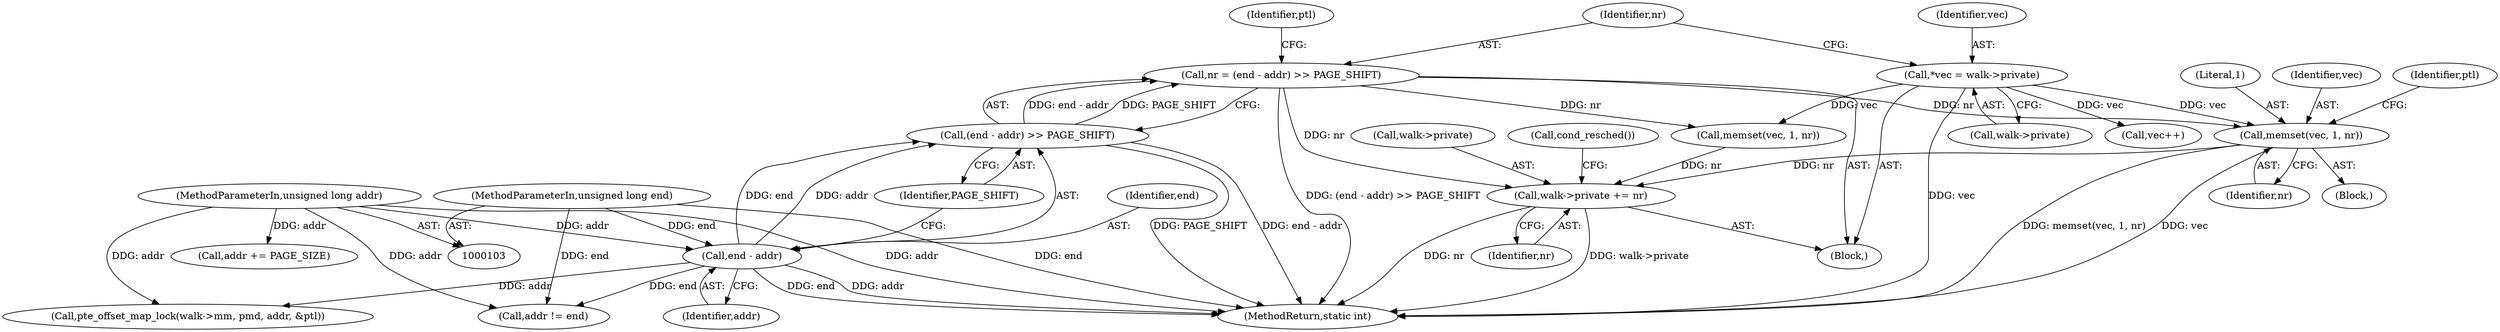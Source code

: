 digraph "0_linux_574823bfab82d9d8fa47f422778043fbb4b4f50e_1@API" {
"1000139" [label="(Call,memset(vec, 1, nr))"];
"1000118" [label="(Call,*vec = walk->private)"];
"1000124" [label="(Call,nr = (end - addr) >> PAGE_SHIFT)"];
"1000126" [label="(Call,(end - addr) >> PAGE_SHIFT)"];
"1000127" [label="(Call,end - addr)"];
"1000106" [label="(MethodParameterIn,unsigned long end)"];
"1000105" [label="(MethodParameterIn,unsigned long addr)"];
"1000218" [label="(Call,walk->private += nr)"];
"1000124" [label="(Call,nr = (end - addr) >> PAGE_SHIFT)"];
"1000226" [label="(MethodReturn,static int)"];
"1000128" [label="(Identifier,end)"];
"1000150" [label="(Call,memset(vec, 1, nr))"];
"1000141" [label="(Literal,1)"];
"1000218" [label="(Call,walk->private += nr)"];
"1000118" [label="(Call,*vec = walk->private)"];
"1000210" [label="(Call,vec++)"];
"1000125" [label="(Identifier,nr)"];
"1000166" [label="(Call,addr != end)"];
"1000119" [label="(Identifier,vec)"];
"1000140" [label="(Identifier,vec)"];
"1000142" [label="(Identifier,nr)"];
"1000120" [label="(Call,walk->private)"];
"1000105" [label="(MethodParameterIn,unsigned long addr)"];
"1000219" [label="(Call,walk->private)"];
"1000129" [label="(Identifier,addr)"];
"1000138" [label="(Block,)"];
"1000157" [label="(Call,pte_offset_map_lock(walk->mm, pmd, addr, &ptl))"];
"1000127" [label="(Call,end - addr)"];
"1000108" [label="(Block,)"];
"1000126" [label="(Call,(end - addr) >> PAGE_SHIFT)"];
"1000144" [label="(Identifier,ptl)"];
"1000130" [label="(Identifier,PAGE_SHIFT)"];
"1000106" [label="(MethodParameterIn,unsigned long end)"];
"1000139" [label="(Call,memset(vec, 1, nr))"];
"1000132" [label="(Identifier,ptl)"];
"1000223" [label="(Call,cond_resched())"];
"1000172" [label="(Call,addr += PAGE_SIZE)"];
"1000222" [label="(Identifier,nr)"];
"1000139" -> "1000138"  [label="AST: "];
"1000139" -> "1000142"  [label="CFG: "];
"1000140" -> "1000139"  [label="AST: "];
"1000141" -> "1000139"  [label="AST: "];
"1000142" -> "1000139"  [label="AST: "];
"1000144" -> "1000139"  [label="CFG: "];
"1000139" -> "1000226"  [label="DDG: memset(vec, 1, nr)"];
"1000139" -> "1000226"  [label="DDG: vec"];
"1000118" -> "1000139"  [label="DDG: vec"];
"1000124" -> "1000139"  [label="DDG: nr"];
"1000139" -> "1000218"  [label="DDG: nr"];
"1000118" -> "1000108"  [label="AST: "];
"1000118" -> "1000120"  [label="CFG: "];
"1000119" -> "1000118"  [label="AST: "];
"1000120" -> "1000118"  [label="AST: "];
"1000125" -> "1000118"  [label="CFG: "];
"1000118" -> "1000226"  [label="DDG: vec"];
"1000118" -> "1000150"  [label="DDG: vec"];
"1000118" -> "1000210"  [label="DDG: vec"];
"1000124" -> "1000108"  [label="AST: "];
"1000124" -> "1000126"  [label="CFG: "];
"1000125" -> "1000124"  [label="AST: "];
"1000126" -> "1000124"  [label="AST: "];
"1000132" -> "1000124"  [label="CFG: "];
"1000124" -> "1000226"  [label="DDG: (end - addr) >> PAGE_SHIFT"];
"1000126" -> "1000124"  [label="DDG: end - addr"];
"1000126" -> "1000124"  [label="DDG: PAGE_SHIFT"];
"1000124" -> "1000150"  [label="DDG: nr"];
"1000124" -> "1000218"  [label="DDG: nr"];
"1000126" -> "1000130"  [label="CFG: "];
"1000127" -> "1000126"  [label="AST: "];
"1000130" -> "1000126"  [label="AST: "];
"1000126" -> "1000226"  [label="DDG: PAGE_SHIFT"];
"1000126" -> "1000226"  [label="DDG: end - addr"];
"1000127" -> "1000126"  [label="DDG: end"];
"1000127" -> "1000126"  [label="DDG: addr"];
"1000127" -> "1000129"  [label="CFG: "];
"1000128" -> "1000127"  [label="AST: "];
"1000129" -> "1000127"  [label="AST: "];
"1000130" -> "1000127"  [label="CFG: "];
"1000127" -> "1000226"  [label="DDG: end"];
"1000127" -> "1000226"  [label="DDG: addr"];
"1000106" -> "1000127"  [label="DDG: end"];
"1000105" -> "1000127"  [label="DDG: addr"];
"1000127" -> "1000157"  [label="DDG: addr"];
"1000127" -> "1000166"  [label="DDG: end"];
"1000106" -> "1000103"  [label="AST: "];
"1000106" -> "1000226"  [label="DDG: end"];
"1000106" -> "1000166"  [label="DDG: end"];
"1000105" -> "1000103"  [label="AST: "];
"1000105" -> "1000226"  [label="DDG: addr"];
"1000105" -> "1000157"  [label="DDG: addr"];
"1000105" -> "1000166"  [label="DDG: addr"];
"1000105" -> "1000172"  [label="DDG: addr"];
"1000218" -> "1000108"  [label="AST: "];
"1000218" -> "1000222"  [label="CFG: "];
"1000219" -> "1000218"  [label="AST: "];
"1000222" -> "1000218"  [label="AST: "];
"1000223" -> "1000218"  [label="CFG: "];
"1000218" -> "1000226"  [label="DDG: walk->private"];
"1000218" -> "1000226"  [label="DDG: nr"];
"1000150" -> "1000218"  [label="DDG: nr"];
}
